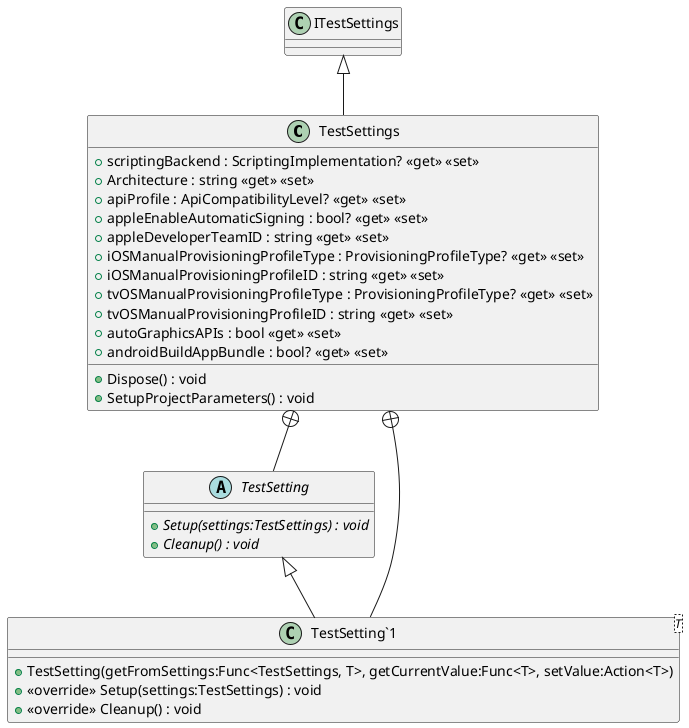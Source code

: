 @startuml
class TestSettings {
    + scriptingBackend : ScriptingImplementation? <<get>> <<set>>
    + Architecture : string <<get>> <<set>>
    + apiProfile : ApiCompatibilityLevel? <<get>> <<set>>
    + appleEnableAutomaticSigning : bool? <<get>> <<set>>
    + appleDeveloperTeamID : string <<get>> <<set>>
    + iOSManualProvisioningProfileType : ProvisioningProfileType? <<get>> <<set>>
    + iOSManualProvisioningProfileID : string <<get>> <<set>>
    + tvOSManualProvisioningProfileType : ProvisioningProfileType? <<get>> <<set>>
    + tvOSManualProvisioningProfileID : string <<get>> <<set>>
    + autoGraphicsAPIs : bool <<get>> <<set>>
    + androidBuildAppBundle : bool? <<get>> <<set>>
    + Dispose() : void
    + SetupProjectParameters() : void
}
abstract class TestSetting {
    + {abstract} Setup(settings:TestSettings) : void
    + {abstract} Cleanup() : void
}
class "TestSetting`1"<T> {
    + TestSetting(getFromSettings:Func<TestSettings, T>, getCurrentValue:Func<T>, setValue:Action<T>)
    + <<override>> Setup(settings:TestSettings) : void
    + <<override>> Cleanup() : void
}
ITestSettings <|-- TestSettings
TestSettings +-- TestSetting
TestSettings +-- "TestSetting`1"
TestSetting <|-- "TestSetting`1"
@enduml
